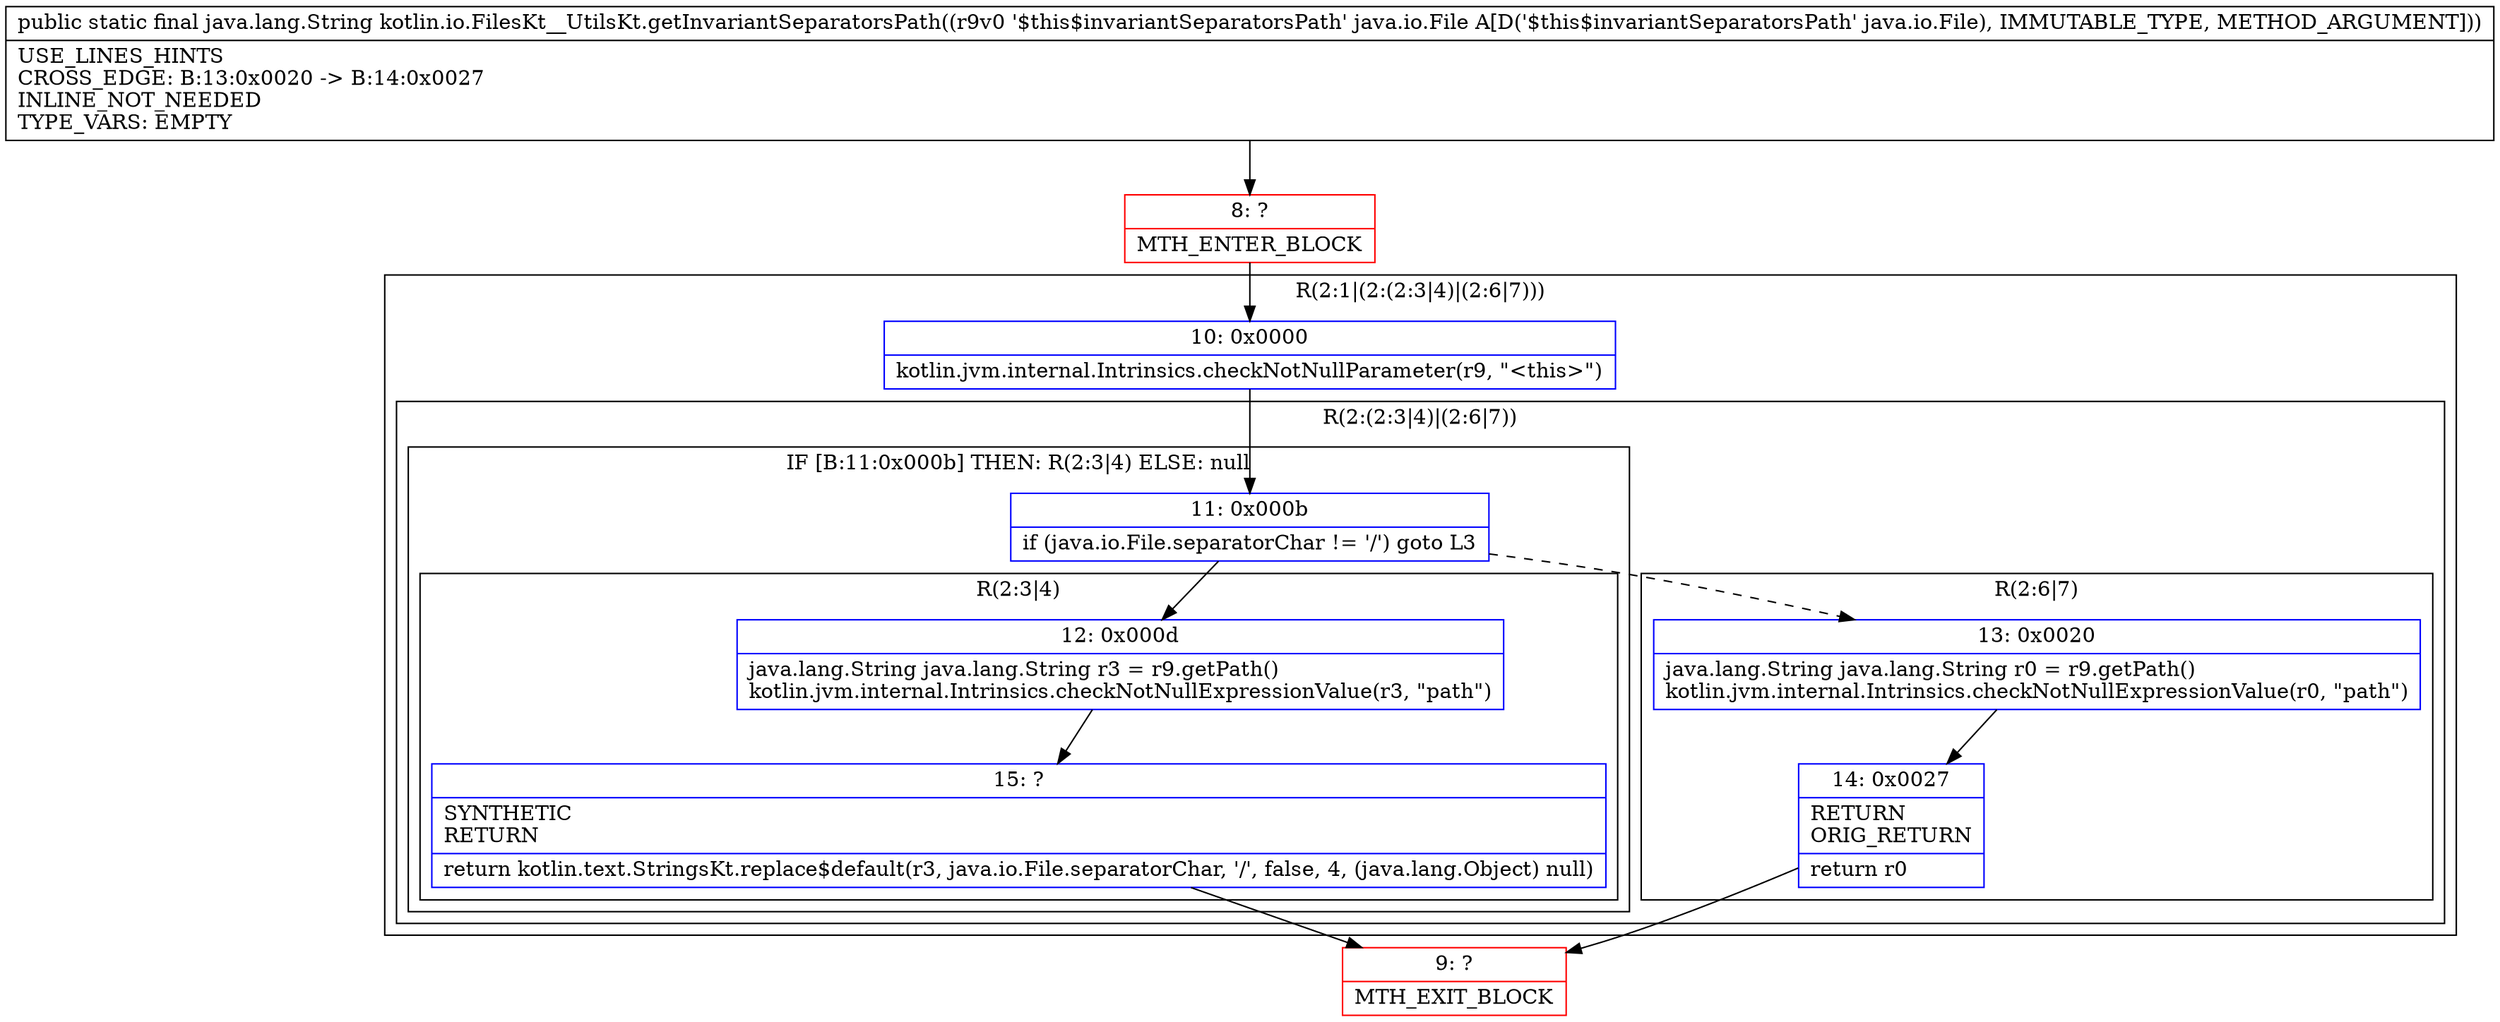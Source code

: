 digraph "CFG forkotlin.io.FilesKt__UtilsKt.getInvariantSeparatorsPath(Ljava\/io\/File;)Ljava\/lang\/String;" {
subgraph cluster_Region_449758491 {
label = "R(2:1|(2:(2:3|4)|(2:6|7)))";
node [shape=record,color=blue];
Node_10 [shape=record,label="{10\:\ 0x0000|kotlin.jvm.internal.Intrinsics.checkNotNullParameter(r9, \"\<this\>\")\l}"];
subgraph cluster_Region_1974375254 {
label = "R(2:(2:3|4)|(2:6|7))";
node [shape=record,color=blue];
subgraph cluster_IfRegion_923985890 {
label = "IF [B:11:0x000b] THEN: R(2:3|4) ELSE: null";
node [shape=record,color=blue];
Node_11 [shape=record,label="{11\:\ 0x000b|if (java.io.File.separatorChar != '\/') goto L3\l}"];
subgraph cluster_Region_1241993105 {
label = "R(2:3|4)";
node [shape=record,color=blue];
Node_12 [shape=record,label="{12\:\ 0x000d|java.lang.String java.lang.String r3 = r9.getPath()\lkotlin.jvm.internal.Intrinsics.checkNotNullExpressionValue(r3, \"path\")\l}"];
Node_15 [shape=record,label="{15\:\ ?|SYNTHETIC\lRETURN\l|return kotlin.text.StringsKt.replace$default(r3, java.io.File.separatorChar, '\/', false, 4, (java.lang.Object) null)\l}"];
}
}
subgraph cluster_Region_1760410228 {
label = "R(2:6|7)";
node [shape=record,color=blue];
Node_13 [shape=record,label="{13\:\ 0x0020|java.lang.String java.lang.String r0 = r9.getPath()\lkotlin.jvm.internal.Intrinsics.checkNotNullExpressionValue(r0, \"path\")\l}"];
Node_14 [shape=record,label="{14\:\ 0x0027|RETURN\lORIG_RETURN\l|return r0\l}"];
}
}
}
Node_8 [shape=record,color=red,label="{8\:\ ?|MTH_ENTER_BLOCK\l}"];
Node_9 [shape=record,color=red,label="{9\:\ ?|MTH_EXIT_BLOCK\l}"];
MethodNode[shape=record,label="{public static final java.lang.String kotlin.io.FilesKt__UtilsKt.getInvariantSeparatorsPath((r9v0 '$this$invariantSeparatorsPath' java.io.File A[D('$this$invariantSeparatorsPath' java.io.File), IMMUTABLE_TYPE, METHOD_ARGUMENT]))  | USE_LINES_HINTS\lCROSS_EDGE: B:13:0x0020 \-\> B:14:0x0027\lINLINE_NOT_NEEDED\lTYPE_VARS: EMPTY\l}"];
MethodNode -> Node_8;Node_10 -> Node_11;
Node_11 -> Node_12;
Node_11 -> Node_13[style=dashed];
Node_12 -> Node_15;
Node_15 -> Node_9;
Node_13 -> Node_14;
Node_14 -> Node_9;
Node_8 -> Node_10;
}

